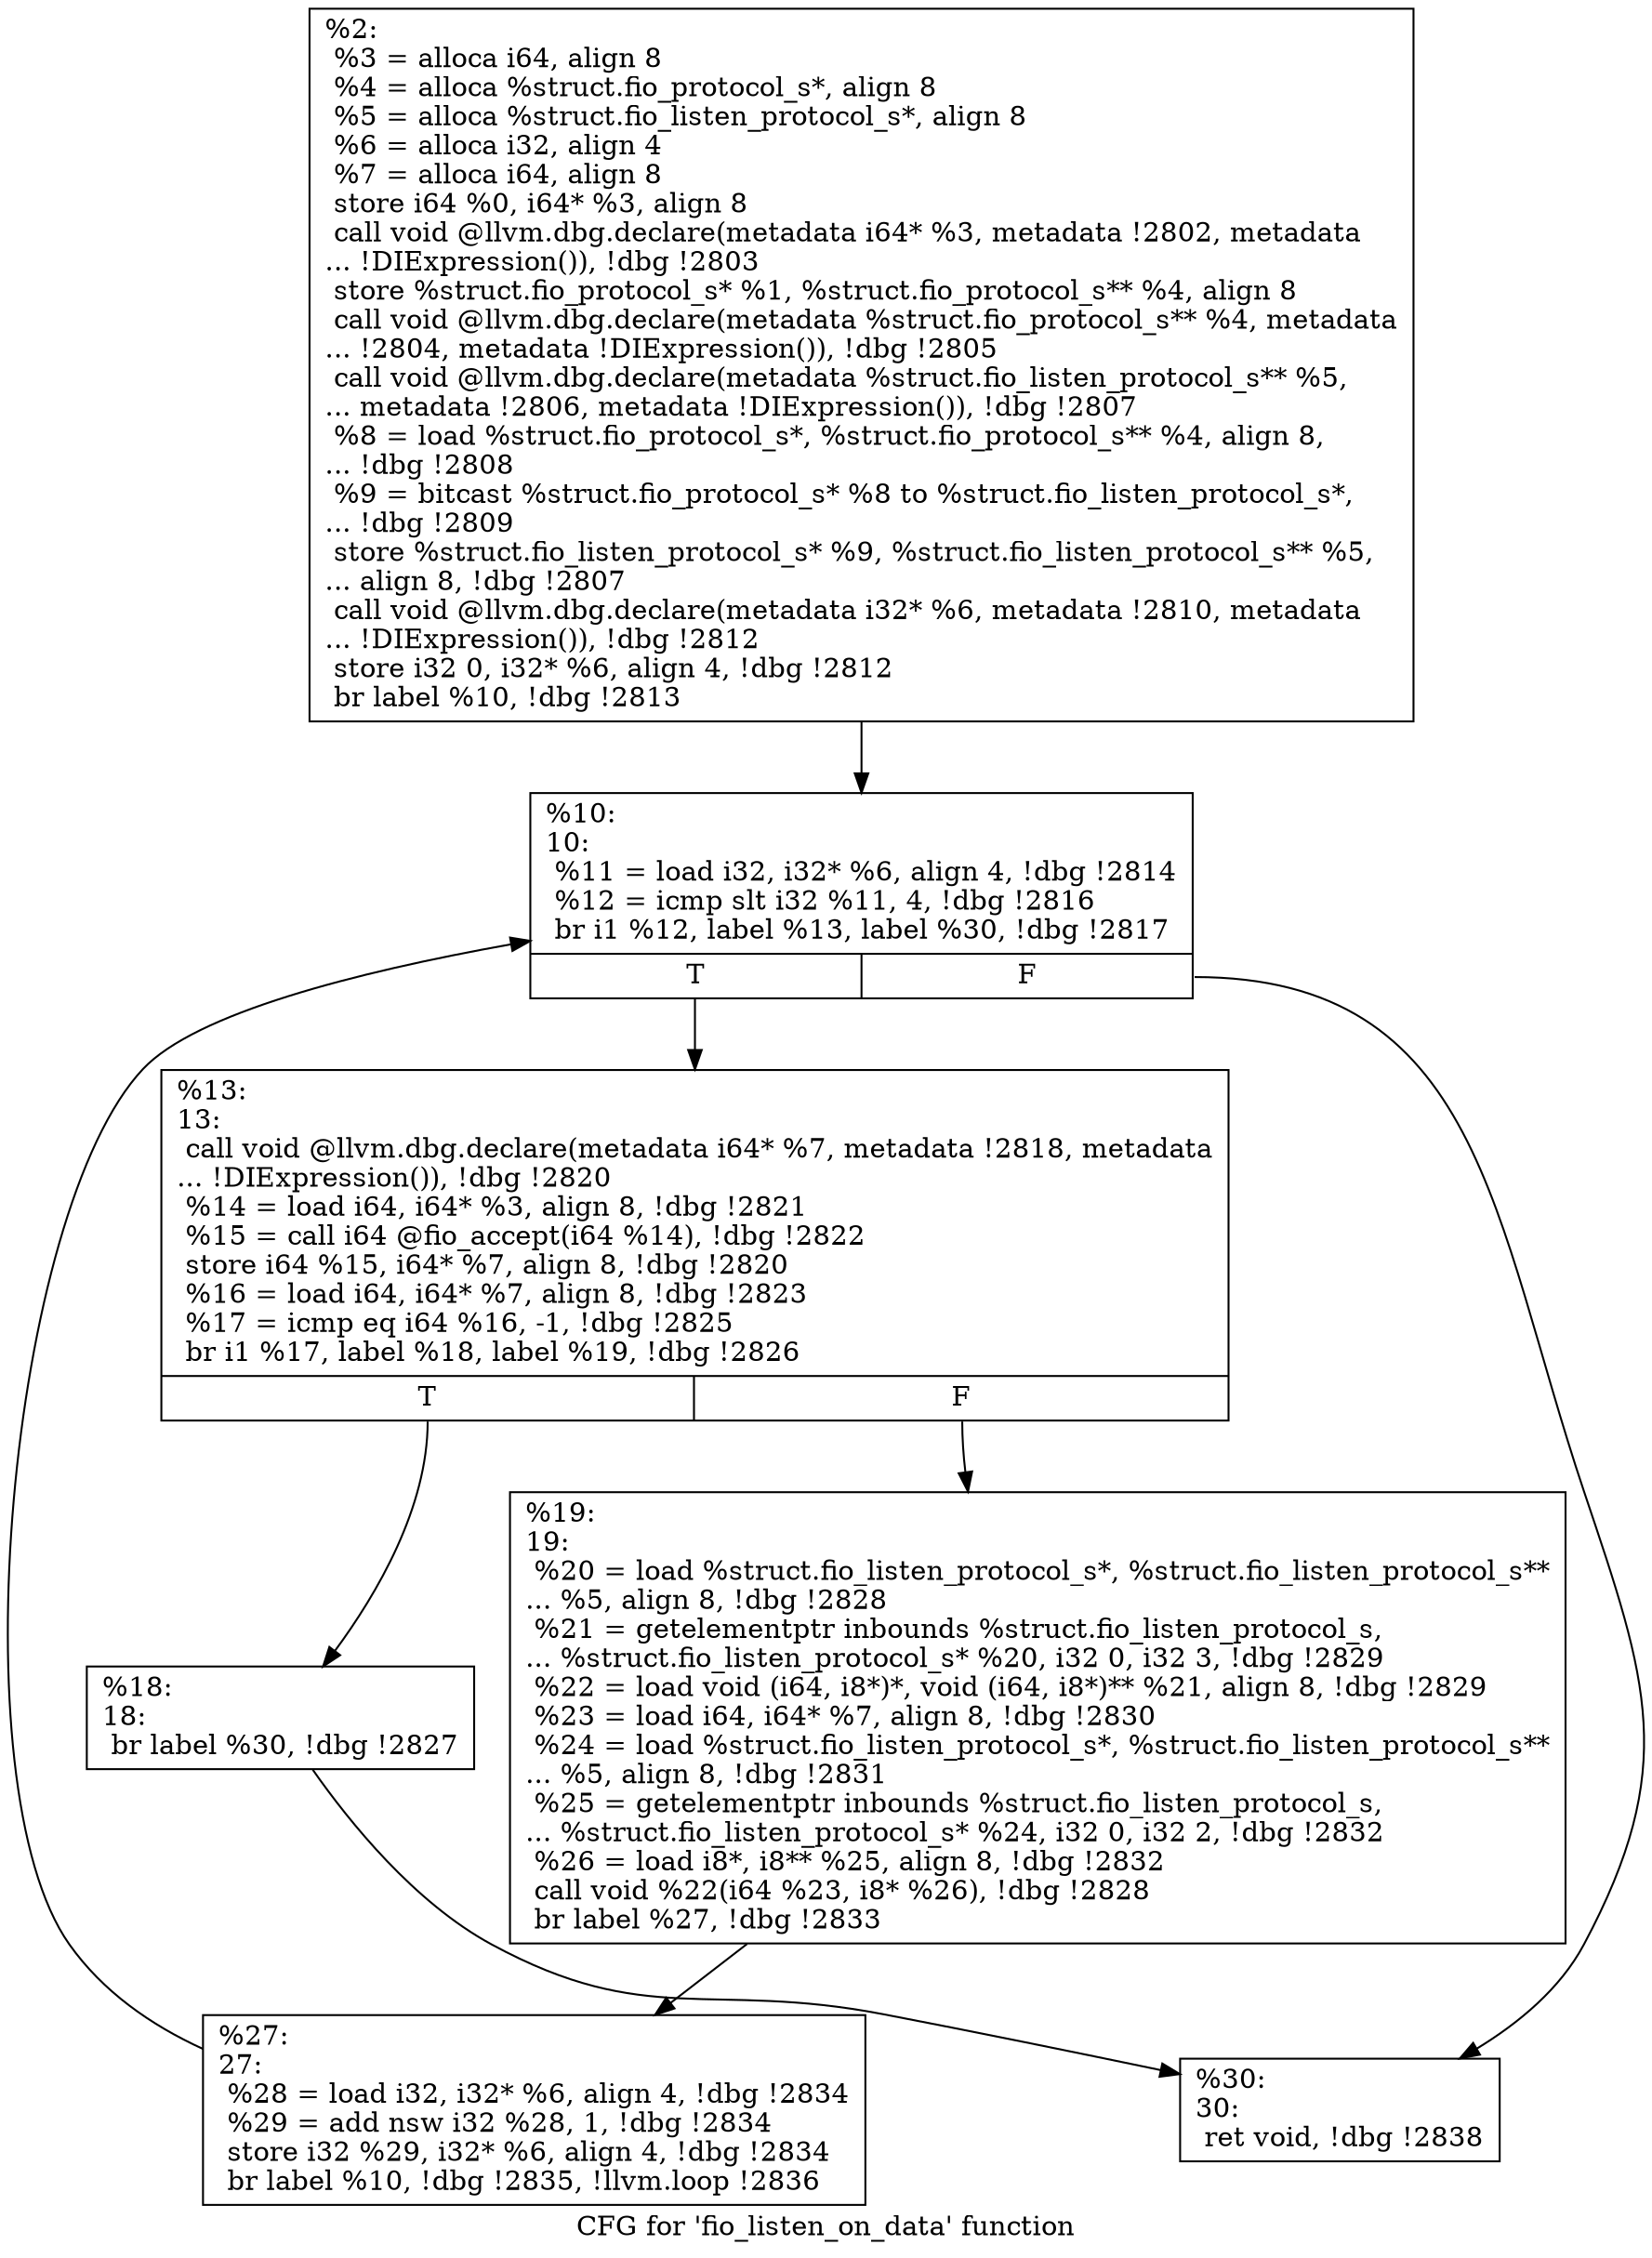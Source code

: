 digraph "CFG for 'fio_listen_on_data' function" {
	label="CFG for 'fio_listen_on_data' function";

	Node0x5568517b99b0 [shape=record,label="{%2:\l  %3 = alloca i64, align 8\l  %4 = alloca %struct.fio_protocol_s*, align 8\l  %5 = alloca %struct.fio_listen_protocol_s*, align 8\l  %6 = alloca i32, align 4\l  %7 = alloca i64, align 8\l  store i64 %0, i64* %3, align 8\l  call void @llvm.dbg.declare(metadata i64* %3, metadata !2802, metadata\l... !DIExpression()), !dbg !2803\l  store %struct.fio_protocol_s* %1, %struct.fio_protocol_s** %4, align 8\l  call void @llvm.dbg.declare(metadata %struct.fio_protocol_s** %4, metadata\l... !2804, metadata !DIExpression()), !dbg !2805\l  call void @llvm.dbg.declare(metadata %struct.fio_listen_protocol_s** %5,\l... metadata !2806, metadata !DIExpression()), !dbg !2807\l  %8 = load %struct.fio_protocol_s*, %struct.fio_protocol_s** %4, align 8,\l... !dbg !2808\l  %9 = bitcast %struct.fio_protocol_s* %8 to %struct.fio_listen_protocol_s*,\l... !dbg !2809\l  store %struct.fio_listen_protocol_s* %9, %struct.fio_listen_protocol_s** %5,\l... align 8, !dbg !2807\l  call void @llvm.dbg.declare(metadata i32* %6, metadata !2810, metadata\l... !DIExpression()), !dbg !2812\l  store i32 0, i32* %6, align 4, !dbg !2812\l  br label %10, !dbg !2813\l}"];
	Node0x5568517b99b0 -> Node0x5568517bd010;
	Node0x5568517bd010 [shape=record,label="{%10:\l10:                                               \l  %11 = load i32, i32* %6, align 4, !dbg !2814\l  %12 = icmp slt i32 %11, 4, !dbg !2816\l  br i1 %12, label %13, label %30, !dbg !2817\l|{<s0>T|<s1>F}}"];
	Node0x5568517bd010:s0 -> Node0x5568517bd060;
	Node0x5568517bd010:s1 -> Node0x5568517bd1a0;
	Node0x5568517bd060 [shape=record,label="{%13:\l13:                                               \l  call void @llvm.dbg.declare(metadata i64* %7, metadata !2818, metadata\l... !DIExpression()), !dbg !2820\l  %14 = load i64, i64* %3, align 8, !dbg !2821\l  %15 = call i64 @fio_accept(i64 %14), !dbg !2822\l  store i64 %15, i64* %7, align 8, !dbg !2820\l  %16 = load i64, i64* %7, align 8, !dbg !2823\l  %17 = icmp eq i64 %16, -1, !dbg !2825\l  br i1 %17, label %18, label %19, !dbg !2826\l|{<s0>T|<s1>F}}"];
	Node0x5568517bd060:s0 -> Node0x5568517bd0b0;
	Node0x5568517bd060:s1 -> Node0x5568517bd100;
	Node0x5568517bd0b0 [shape=record,label="{%18:\l18:                                               \l  br label %30, !dbg !2827\l}"];
	Node0x5568517bd0b0 -> Node0x5568517bd1a0;
	Node0x5568517bd100 [shape=record,label="{%19:\l19:                                               \l  %20 = load %struct.fio_listen_protocol_s*, %struct.fio_listen_protocol_s**\l... %5, align 8, !dbg !2828\l  %21 = getelementptr inbounds %struct.fio_listen_protocol_s,\l... %struct.fio_listen_protocol_s* %20, i32 0, i32 3, !dbg !2829\l  %22 = load void (i64, i8*)*, void (i64, i8*)** %21, align 8, !dbg !2829\l  %23 = load i64, i64* %7, align 8, !dbg !2830\l  %24 = load %struct.fio_listen_protocol_s*, %struct.fio_listen_protocol_s**\l... %5, align 8, !dbg !2831\l  %25 = getelementptr inbounds %struct.fio_listen_protocol_s,\l... %struct.fio_listen_protocol_s* %24, i32 0, i32 2, !dbg !2832\l  %26 = load i8*, i8** %25, align 8, !dbg !2832\l  call void %22(i64 %23, i8* %26), !dbg !2828\l  br label %27, !dbg !2833\l}"];
	Node0x5568517bd100 -> Node0x5568517bd150;
	Node0x5568517bd150 [shape=record,label="{%27:\l27:                                               \l  %28 = load i32, i32* %6, align 4, !dbg !2834\l  %29 = add nsw i32 %28, 1, !dbg !2834\l  store i32 %29, i32* %6, align 4, !dbg !2834\l  br label %10, !dbg !2835, !llvm.loop !2836\l}"];
	Node0x5568517bd150 -> Node0x5568517bd010;
	Node0x5568517bd1a0 [shape=record,label="{%30:\l30:                                               \l  ret void, !dbg !2838\l}"];
}

